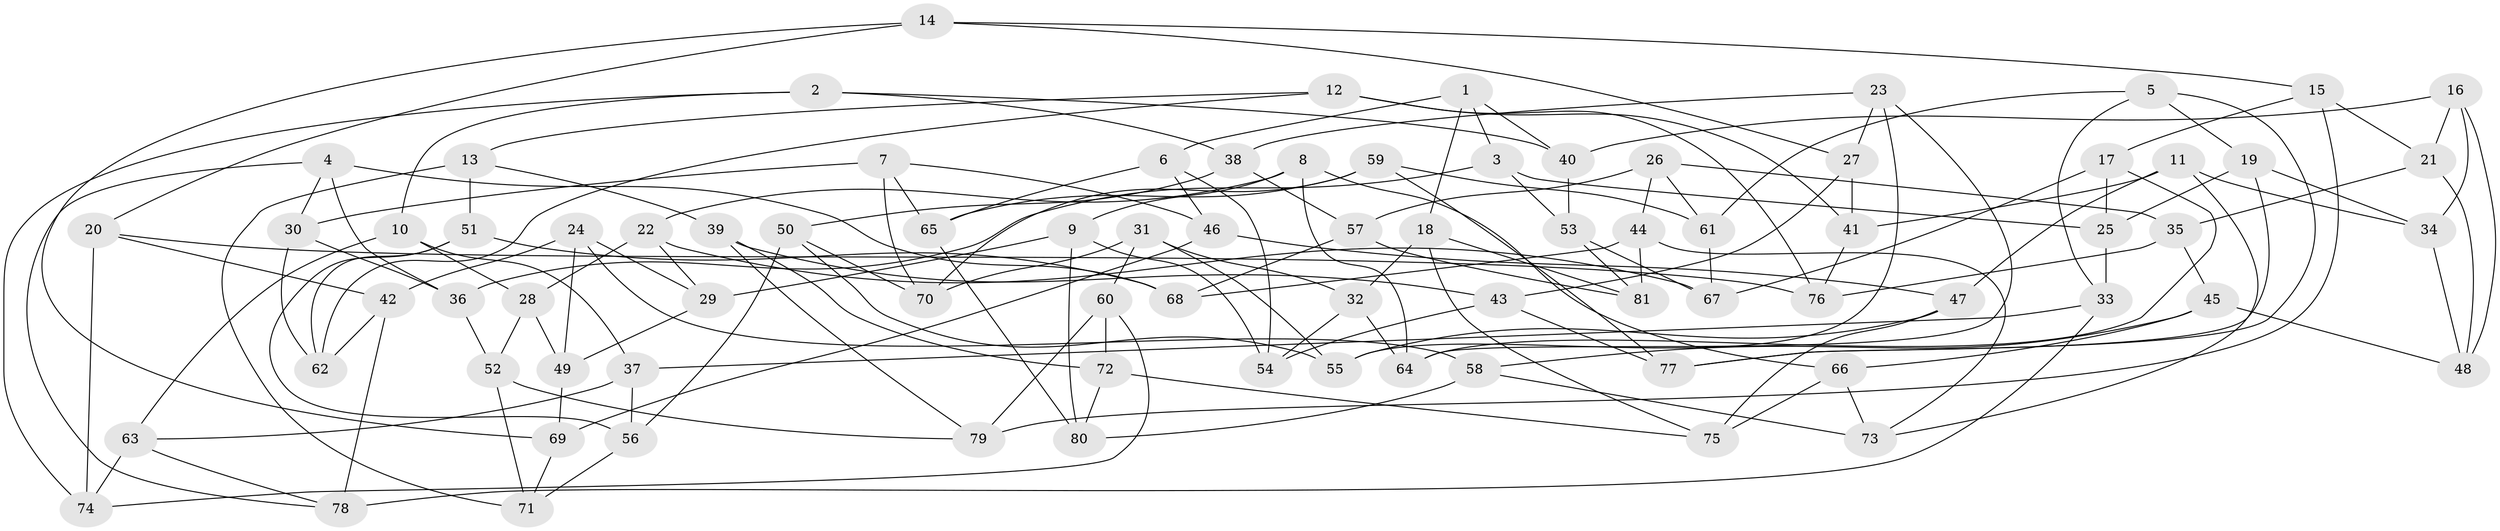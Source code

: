 // Generated by graph-tools (version 1.1) at 2025/02/03/09/25 03:02:59]
// undirected, 81 vertices, 162 edges
graph export_dot {
graph [start="1"]
  node [color=gray90,style=filled];
  1;
  2;
  3;
  4;
  5;
  6;
  7;
  8;
  9;
  10;
  11;
  12;
  13;
  14;
  15;
  16;
  17;
  18;
  19;
  20;
  21;
  22;
  23;
  24;
  25;
  26;
  27;
  28;
  29;
  30;
  31;
  32;
  33;
  34;
  35;
  36;
  37;
  38;
  39;
  40;
  41;
  42;
  43;
  44;
  45;
  46;
  47;
  48;
  49;
  50;
  51;
  52;
  53;
  54;
  55;
  56;
  57;
  58;
  59;
  60;
  61;
  62;
  63;
  64;
  65;
  66;
  67;
  68;
  69;
  70;
  71;
  72;
  73;
  74;
  75;
  76;
  77;
  78;
  79;
  80;
  81;
  1 -- 3;
  1 -- 40;
  1 -- 18;
  1 -- 6;
  2 -- 74;
  2 -- 10;
  2 -- 40;
  2 -- 38;
  3 -- 25;
  3 -- 53;
  3 -- 36;
  4 -- 68;
  4 -- 30;
  4 -- 78;
  4 -- 36;
  5 -- 19;
  5 -- 33;
  5 -- 77;
  5 -- 61;
  6 -- 65;
  6 -- 46;
  6 -- 54;
  7 -- 46;
  7 -- 65;
  7 -- 70;
  7 -- 30;
  8 -- 9;
  8 -- 22;
  8 -- 64;
  8 -- 66;
  9 -- 29;
  9 -- 54;
  9 -- 80;
  10 -- 28;
  10 -- 63;
  10 -- 37;
  11 -- 73;
  11 -- 47;
  11 -- 41;
  11 -- 34;
  12 -- 41;
  12 -- 13;
  12 -- 76;
  12 -- 62;
  13 -- 39;
  13 -- 71;
  13 -- 51;
  14 -- 69;
  14 -- 15;
  14 -- 27;
  14 -- 20;
  15 -- 79;
  15 -- 17;
  15 -- 21;
  16 -- 48;
  16 -- 34;
  16 -- 40;
  16 -- 21;
  17 -- 67;
  17 -- 64;
  17 -- 25;
  18 -- 75;
  18 -- 81;
  18 -- 32;
  19 -- 25;
  19 -- 34;
  19 -- 77;
  20 -- 74;
  20 -- 42;
  20 -- 76;
  21 -- 48;
  21 -- 35;
  22 -- 67;
  22 -- 28;
  22 -- 29;
  23 -- 55;
  23 -- 38;
  23 -- 27;
  23 -- 64;
  24 -- 29;
  24 -- 42;
  24 -- 49;
  24 -- 58;
  25 -- 33;
  26 -- 57;
  26 -- 44;
  26 -- 61;
  26 -- 35;
  27 -- 41;
  27 -- 43;
  28 -- 52;
  28 -- 49;
  29 -- 49;
  30 -- 62;
  30 -- 36;
  31 -- 55;
  31 -- 70;
  31 -- 32;
  31 -- 60;
  32 -- 54;
  32 -- 64;
  33 -- 78;
  33 -- 37;
  34 -- 48;
  35 -- 45;
  35 -- 76;
  36 -- 52;
  37 -- 63;
  37 -- 56;
  38 -- 57;
  38 -- 50;
  39 -- 72;
  39 -- 79;
  39 -- 43;
  40 -- 53;
  41 -- 76;
  42 -- 62;
  42 -- 78;
  43 -- 54;
  43 -- 77;
  44 -- 73;
  44 -- 68;
  44 -- 81;
  45 -- 58;
  45 -- 66;
  45 -- 48;
  46 -- 47;
  46 -- 69;
  47 -- 75;
  47 -- 55;
  49 -- 69;
  50 -- 55;
  50 -- 70;
  50 -- 56;
  51 -- 62;
  51 -- 56;
  51 -- 68;
  52 -- 71;
  52 -- 79;
  53 -- 81;
  53 -- 67;
  56 -- 71;
  57 -- 81;
  57 -- 68;
  58 -- 80;
  58 -- 73;
  59 -- 70;
  59 -- 65;
  59 -- 77;
  59 -- 61;
  60 -- 79;
  60 -- 74;
  60 -- 72;
  61 -- 67;
  63 -- 74;
  63 -- 78;
  65 -- 80;
  66 -- 75;
  66 -- 73;
  69 -- 71;
  72 -- 75;
  72 -- 80;
}
